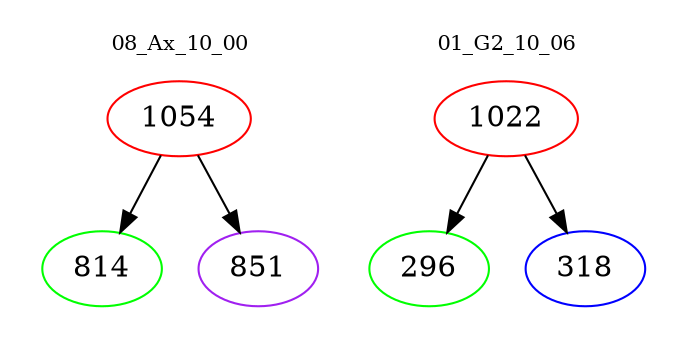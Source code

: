 digraph{
subgraph cluster_0 {
color = white
label = "08_Ax_10_00";
fontsize=10;
T0_1054 [label="1054", color="red"]
T0_1054 -> T0_814 [color="black"]
T0_814 [label="814", color="green"]
T0_1054 -> T0_851 [color="black"]
T0_851 [label="851", color="purple"]
}
subgraph cluster_1 {
color = white
label = "01_G2_10_06";
fontsize=10;
T1_1022 [label="1022", color="red"]
T1_1022 -> T1_296 [color="black"]
T1_296 [label="296", color="green"]
T1_1022 -> T1_318 [color="black"]
T1_318 [label="318", color="blue"]
}
}
